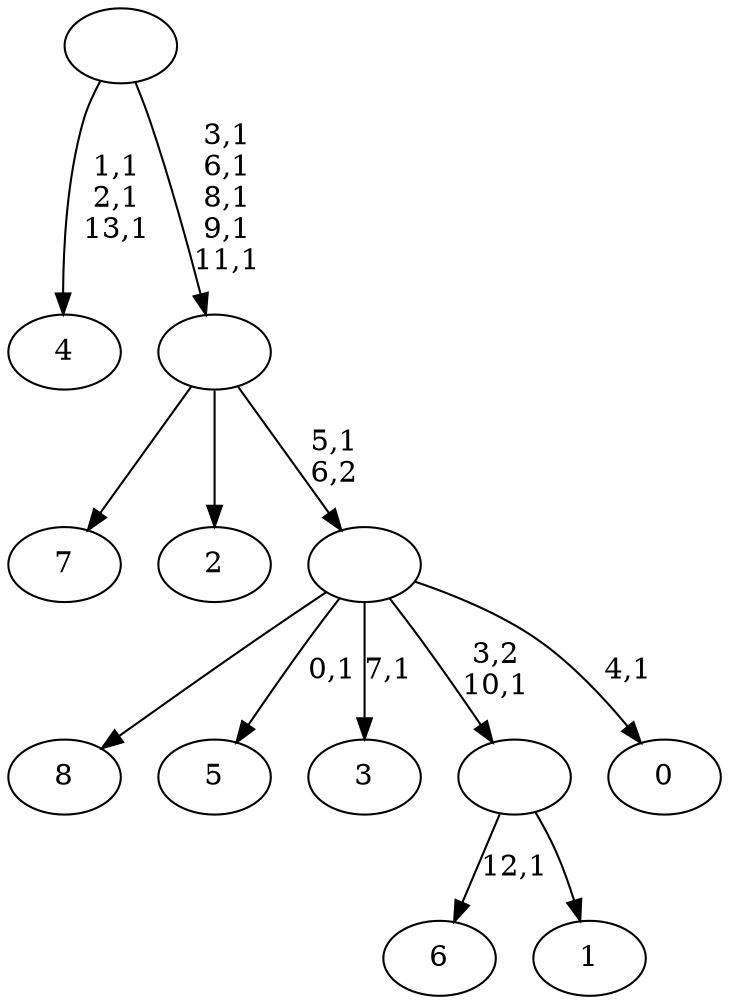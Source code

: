 digraph T {
	23 [label="8"]
	22 [label="7"]
	21 [label="6"]
	19 [label="5"]
	17 [label="4"]
	13 [label="3"]
	11 [label="2"]
	10 [label="1"]
	9 [label=""]
	8 [label="0"]
	6 [label=""]
	5 [label=""]
	0 [label=""]
	9 -> 21 [label="12,1"]
	9 -> 10 [label=""]
	6 -> 8 [label="4,1"]
	6 -> 13 [label="7,1"]
	6 -> 19 [label="0,1"]
	6 -> 23 [label=""]
	6 -> 9 [label="3,2\n10,1"]
	5 -> 22 [label=""]
	5 -> 11 [label=""]
	5 -> 6 [label="5,1\n6,2"]
	0 -> 5 [label="3,1\n6,1\n8,1\n9,1\n11,1"]
	0 -> 17 [label="1,1\n2,1\n13,1"]
}
